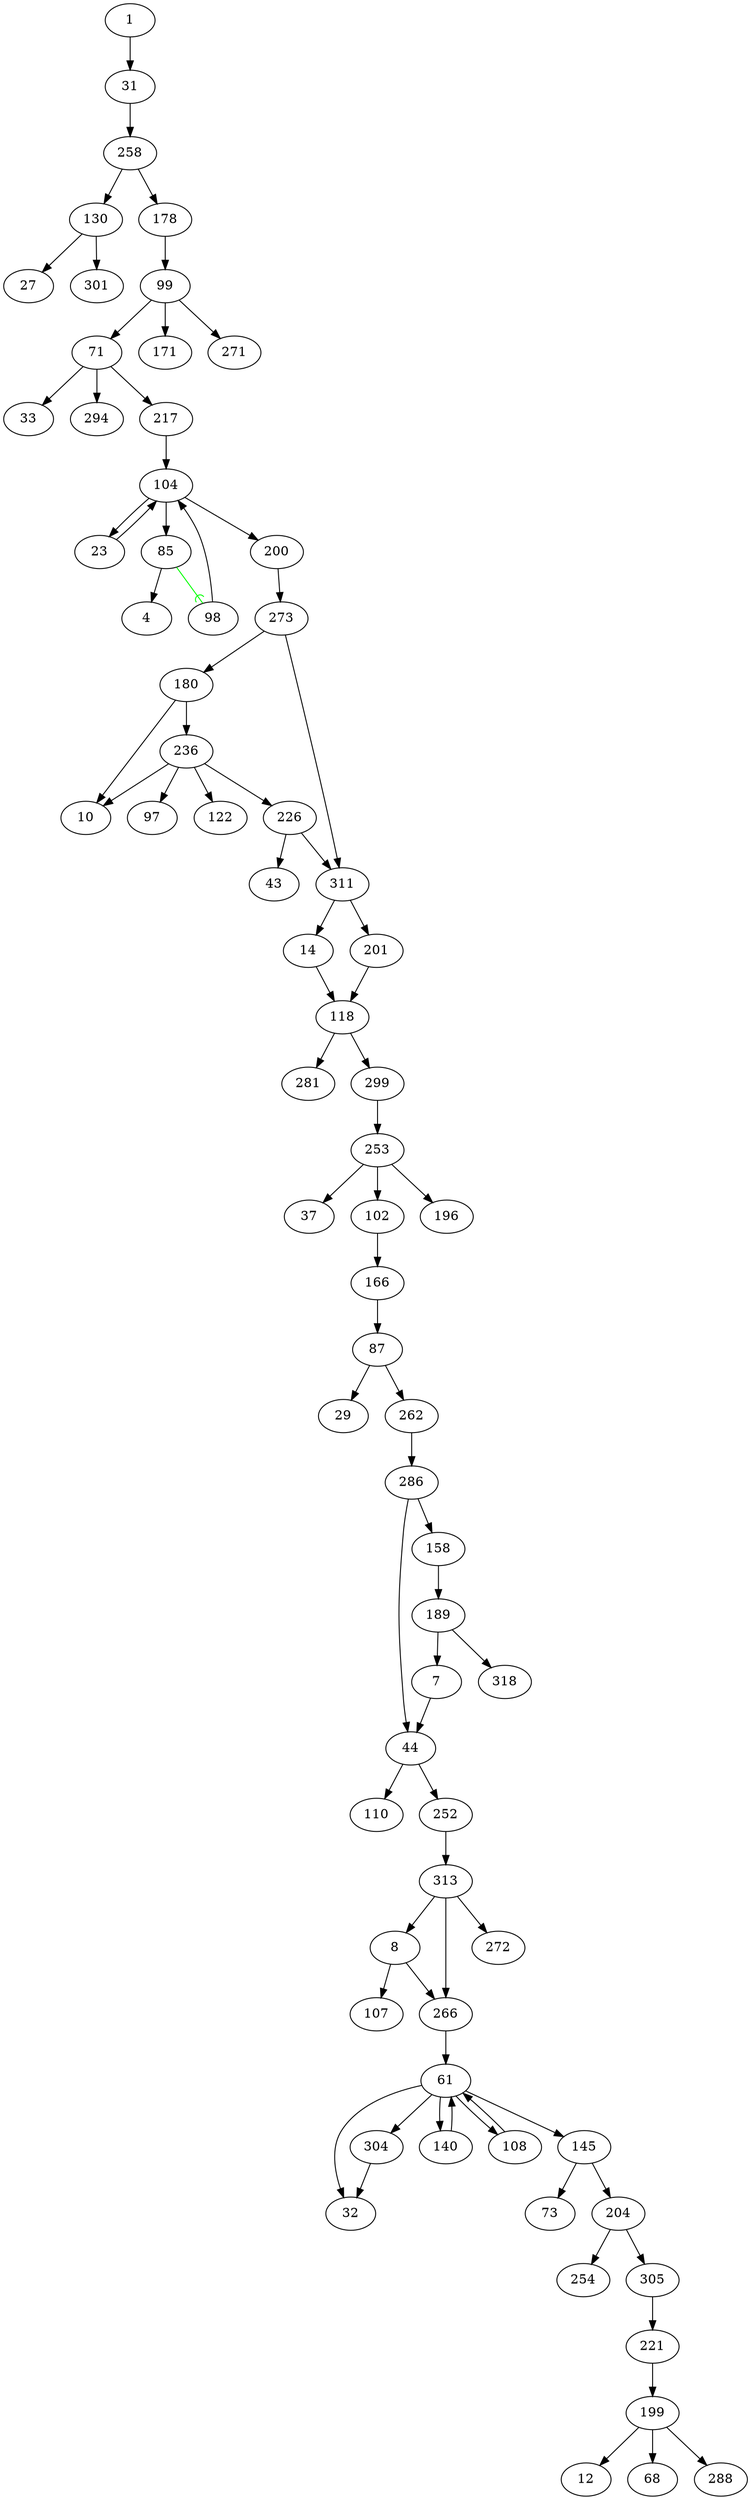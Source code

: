 digraph {
  1 -> { 31 }
  4
  7 -> { 44 }
  8 -> { 107 266 }
  10
  12
  14 -> { 118 }
  23 -> { 104 }
  27
  29
  31 -> { 258 }
  32
  33
  37
  43
  44 -> { 110 252 }
  61 -> { 32 304 140 108 145 }
  68
  71 -> { 294 33 217 }
  73
  85 -> { 4 }
  87 -> { 29 262 }
  97
  98 -> { 104 }
  99 -> { 71 171 271 }
  102 -> { 166 }
  104 -> { 85 23 200 }
  107
  108 -> { 61 }
  110
  118 -> { 281 299 }
  122
  130 -> { 301 27 }
  140 -> { 61 }
  145 -> { 73 204 }
  158 -> { 189 }
  166 -> { 87 }
  171
  178 -> { 99 }
  180 -> { 10 236 }
  189 -> { 318 7 }
  196
  199 -> { 12 288 68 }
  200 -> { 273 }
  201 -> { 118 }
  204 -> { 254 305 }
  217 -> { 104 }
  221 -> { 199 }
  226 -> { 43 311 }
  236 -> { 10 122 97 226 }
  252 -> { 313 }
  253 -> { 37 196 102 }
  254
  258 -> { 130 178 }
  262 -> { 286 }
  266 -> { 61 }
  271
  272
  273 -> { 180 311 }
  281
  286 -> { 158 44 }
  288
  294
  299 -> { 253 }
  301
  304 -> { 32 }
  305 -> { 221 }
  311 -> { 201 14 }
  313 -> { 272 8 266 }
  318

  subgraph magie {
    edge [ arrowhead = icurve ]
    
    subgraph etincelle { # 8
      edge [ color = red ]

      # TODO
    }

    subgraph parapluie { # 64
      edge [ color = blue ]

      # TODO
    }

    subgraph ouverture { # 13
      edge [ color = green ]

      85 -> 98
    }

    subgraph dissolution { # 88
      edge [ color = brown ]

      # TODO
    }
  }
}
